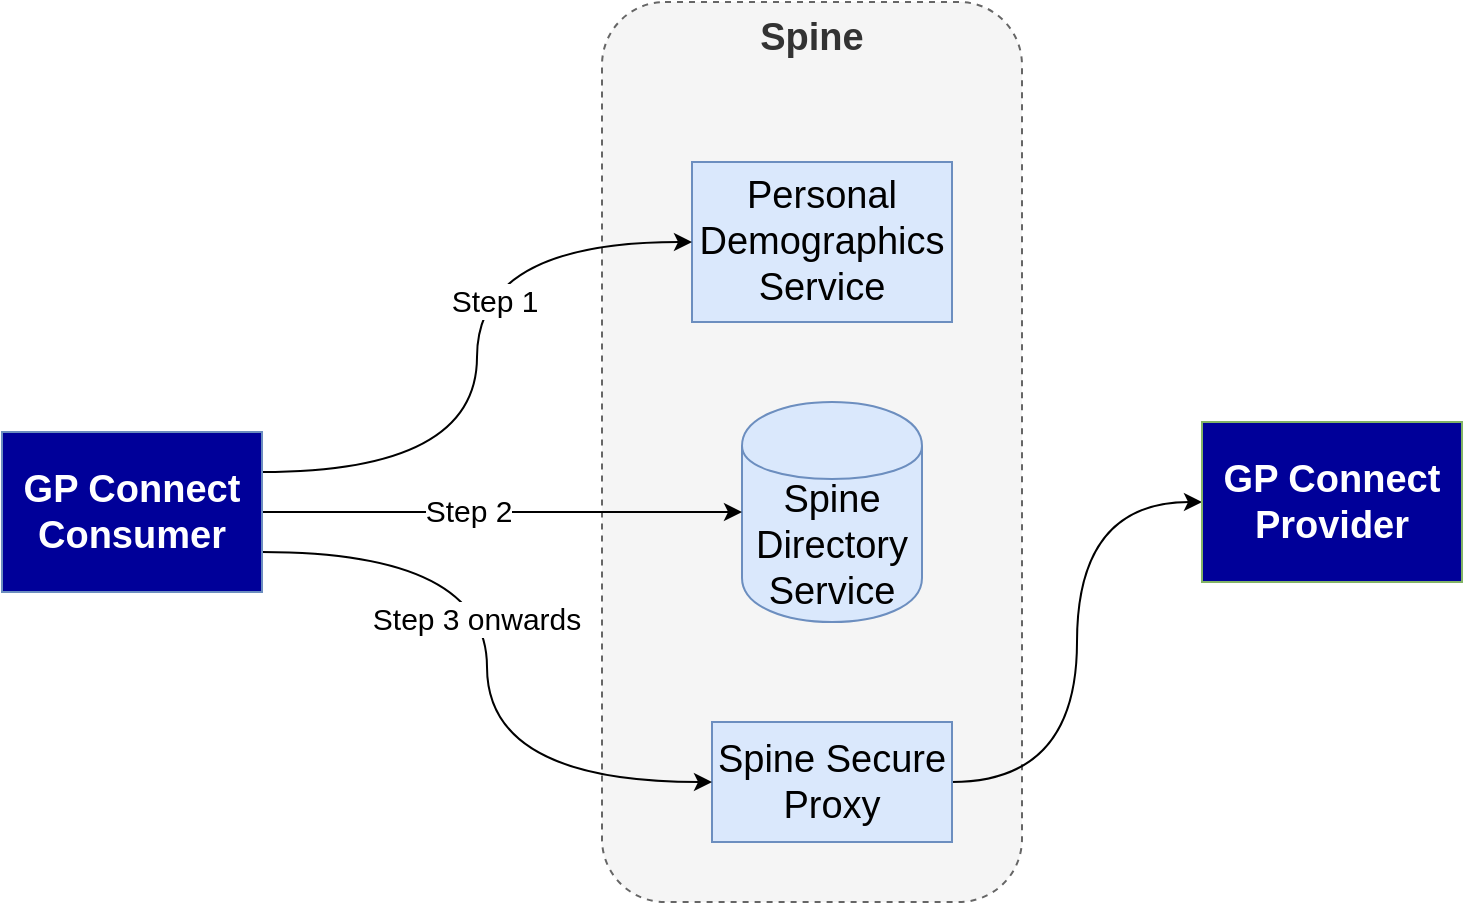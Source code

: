 <mxfile version="10.7.9" type="device"><diagram id="4kclLN7sHK4F9LC0DfJO" name="Page-1"><mxGraphModel dx="1540" dy="1436" grid="0" gridSize="10" guides="1" tooltips="1" connect="1" arrows="1" fold="1" page="1" pageScale="1" pageWidth="1169" pageHeight="827" math="0" shadow="0"><root><mxCell id="0"/><mxCell id="1" parent="0"/><mxCell id="3H5-UG6iCDI9dGywtQOZ-1" value="&lt;font style=&quot;font-size: 19px&quot;&gt;&lt;b&gt;Spine&lt;/b&gt;&lt;/font&gt;" style="rounded=1;whiteSpace=wrap;html=1;verticalAlign=top;dashed=1;fillColor=#f5f5f5;strokeColor=#666666;fontColor=#333333;" vertex="1" parent="1"><mxGeometry x="460" y="150" width="210" height="450" as="geometry"/></mxCell><mxCell id="3H5-UG6iCDI9dGywtQOZ-2" value="&lt;font style=&quot;font-size: 19px&quot;&gt;Spine Directory Service&lt;/font&gt;" style="shape=cylinder;whiteSpace=wrap;html=1;boundedLbl=1;backgroundOutline=1;fillColor=#dae8fc;strokeColor=#6c8ebf;" vertex="1" parent="1"><mxGeometry x="530" y="350" width="90" height="110" as="geometry"/></mxCell><mxCell id="3H5-UG6iCDI9dGywtQOZ-3" value="&lt;font style=&quot;font-size: 19px&quot;&gt;Personal Demographics Service&lt;/font&gt;" style="rounded=0;whiteSpace=wrap;html=1;fillColor=#dae8fc;strokeColor=#6c8ebf;" vertex="1" parent="1"><mxGeometry x="505" y="230" width="130" height="80" as="geometry"/></mxCell><mxCell id="3H5-UG6iCDI9dGywtQOZ-15" style="edgeStyle=orthogonalEdgeStyle;curved=1;orthogonalLoop=1;jettySize=auto;html=1;exitX=1;exitY=0.5;exitDx=0;exitDy=0;entryX=0;entryY=0.5;entryDx=0;entryDy=0;" edge="1" parent="1" source="3H5-UG6iCDI9dGywtQOZ-4" target="3H5-UG6iCDI9dGywtQOZ-6"><mxGeometry relative="1" as="geometry"/></mxCell><mxCell id="3H5-UG6iCDI9dGywtQOZ-4" value="&lt;font style=&quot;font-size: 19px&quot;&gt;Spine Secure Proxy&lt;/font&gt;" style="rounded=0;whiteSpace=wrap;html=1;fillColor=#dae8fc;strokeColor=#6c8ebf;" vertex="1" parent="1"><mxGeometry x="515" y="510" width="120" height="60" as="geometry"/></mxCell><mxCell id="3H5-UG6iCDI9dGywtQOZ-6" value="&lt;font style=&quot;font-size: 19px&quot;&gt;GP Connect&lt;br&gt;Provider&lt;/font&gt;" style="rounded=0;whiteSpace=wrap;html=1;fillColor=#000099;strokeColor=#82b366;fontColor=#FFFFFF;fontStyle=1" vertex="1" parent="1"><mxGeometry x="760" y="360" width="130" height="80" as="geometry"/></mxCell><mxCell id="3H5-UG6iCDI9dGywtQOZ-10" style="edgeStyle=orthogonalEdgeStyle;orthogonalLoop=1;jettySize=auto;html=1;exitX=1;exitY=0.25;exitDx=0;exitDy=0;entryX=0;entryY=0.5;entryDx=0;entryDy=0;curved=1;" edge="1" parent="1" source="3H5-UG6iCDI9dGywtQOZ-9" target="3H5-UG6iCDI9dGywtQOZ-3"><mxGeometry relative="1" as="geometry"/></mxCell><mxCell id="3H5-UG6iCDI9dGywtQOZ-14" value="&lt;font style=&quot;font-size: 15px&quot;&gt;Step 1&lt;br&gt;&lt;/font&gt;" style="text;html=1;resizable=0;points=[];align=center;verticalAlign=middle;labelBackgroundColor=#ffffff;" vertex="1" connectable="0" parent="3H5-UG6iCDI9dGywtQOZ-10"><mxGeometry x="0.176" y="-8" relative="1" as="geometry"><mxPoint as="offset"/></mxGeometry></mxCell><mxCell id="3H5-UG6iCDI9dGywtQOZ-12" style="edgeStyle=orthogonalEdgeStyle;rounded=0;orthogonalLoop=1;jettySize=auto;html=1;exitX=1;exitY=0.5;exitDx=0;exitDy=0;entryX=0;entryY=0.5;entryDx=0;entryDy=0;" edge="1" parent="1" source="3H5-UG6iCDI9dGywtQOZ-9" target="3H5-UG6iCDI9dGywtQOZ-2"><mxGeometry relative="1" as="geometry"/></mxCell><mxCell id="3H5-UG6iCDI9dGywtQOZ-16" value="&lt;font style=&quot;font-size: 15px&quot;&gt;Step 2&lt;/font&gt;" style="text;html=1;resizable=0;points=[];align=center;verticalAlign=middle;labelBackgroundColor=#ffffff;" vertex="1" connectable="0" parent="3H5-UG6iCDI9dGywtQOZ-12"><mxGeometry x="-0.142" y="1" relative="1" as="geometry"><mxPoint as="offset"/></mxGeometry></mxCell><mxCell id="3H5-UG6iCDI9dGywtQOZ-13" style="edgeStyle=orthogonalEdgeStyle;orthogonalLoop=1;jettySize=auto;html=1;exitX=1;exitY=0.75;exitDx=0;exitDy=0;entryX=0;entryY=0.5;entryDx=0;entryDy=0;curved=1;" edge="1" parent="1" source="3H5-UG6iCDI9dGywtQOZ-9" target="3H5-UG6iCDI9dGywtQOZ-4"><mxGeometry relative="1" as="geometry"/></mxCell><mxCell id="3H5-UG6iCDI9dGywtQOZ-17" value="&lt;font style=&quot;font-size: 15px&quot;&gt;Step 3 onwards&lt;/font&gt;" style="text;html=1;resizable=0;points=[];align=center;verticalAlign=middle;labelBackgroundColor=#ffffff;" vertex="1" connectable="0" parent="3H5-UG6iCDI9dGywtQOZ-13"><mxGeometry x="-0.371" y="-33" relative="1" as="geometry"><mxPoint as="offset"/></mxGeometry></mxCell><mxCell id="3H5-UG6iCDI9dGywtQOZ-9" value="&lt;font style=&quot;font-size: 19px&quot;&gt;GP Connect&lt;br&gt;Consumer&lt;/font&gt;" style="rounded=0;whiteSpace=wrap;html=1;fillColor=#000099;strokeColor=#6c8ebf;fontColor=#FFFFFF;fontStyle=1" vertex="1" parent="1"><mxGeometry x="160" y="365" width="130" height="80" as="geometry"/></mxCell></root></mxGraphModel></diagram></mxfile>